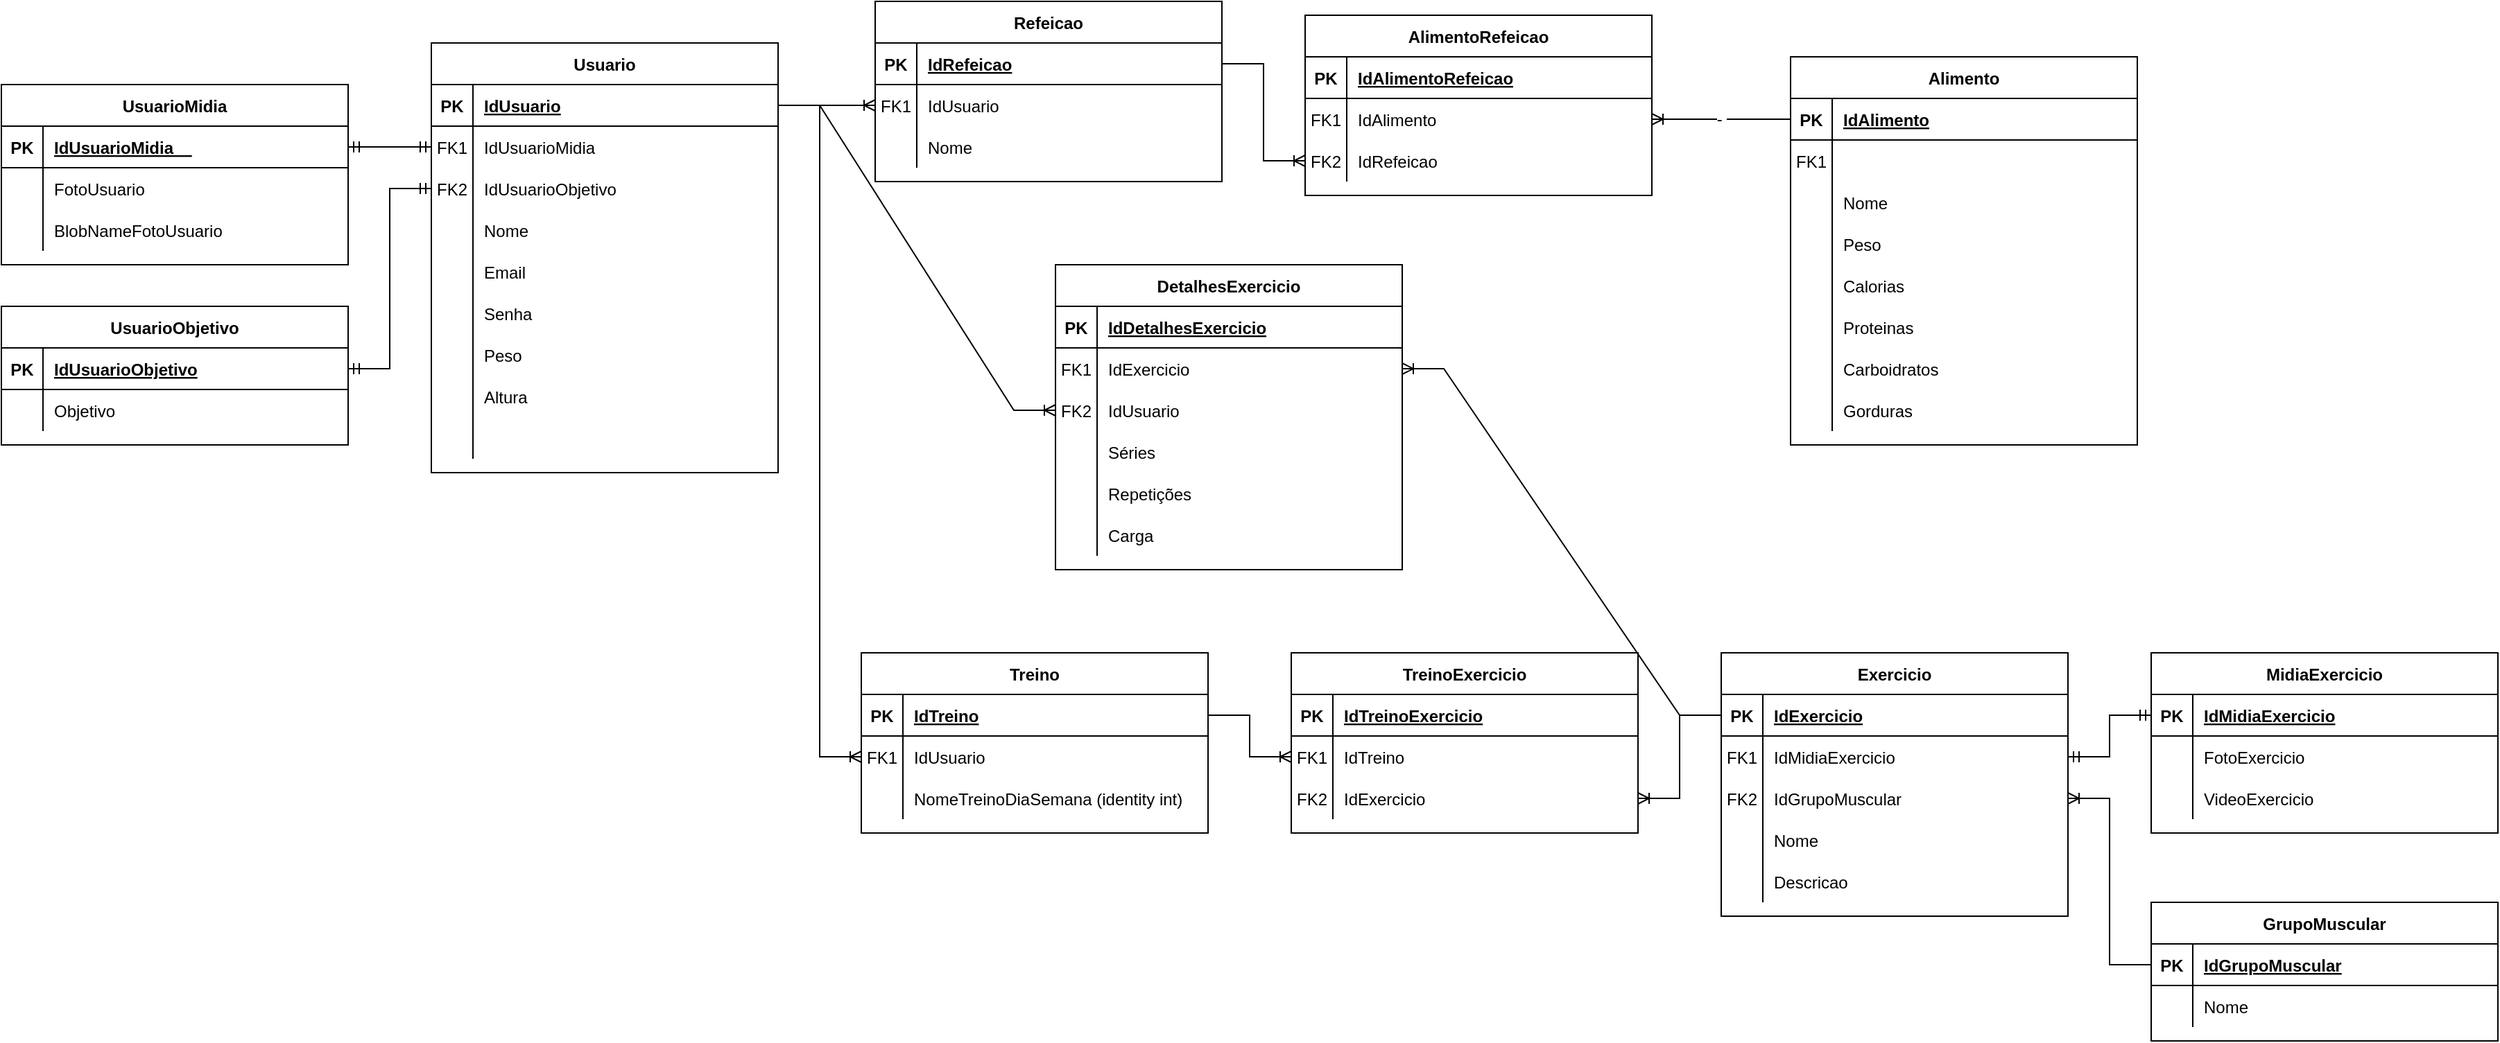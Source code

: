 <mxfile version="24.5.3" type="device">
  <diagram id="R2lEEEUBdFMjLlhIrx00" name="Page-1">
    <mxGraphModel dx="2840" dy="1153" grid="1" gridSize="10" guides="1" tooltips="1" connect="1" arrows="1" fold="1" page="1" pageScale="1" pageWidth="850" pageHeight="1100" background="none" math="0" shadow="0" extFonts="Permanent Marker^https://fonts.googleapis.com/css?family=Permanent+Marker">
      <root>
        <mxCell id="0" />
        <mxCell id="1" parent="0" />
        <mxCell id="C-vyLk0tnHw3VtMMgP7b-2" value="Usuario" style="shape=table;startSize=30;container=1;collapsible=1;childLayout=tableLayout;fixedRows=1;rowLines=0;fontStyle=1;align=center;resizeLast=1;" parent="1" vertex="1">
          <mxGeometry x="-80" y="190" width="250" height="310" as="geometry" />
        </mxCell>
        <mxCell id="C-vyLk0tnHw3VtMMgP7b-3" value="" style="shape=partialRectangle;collapsible=0;dropTarget=0;pointerEvents=0;fillColor=none;points=[[0,0.5],[1,0.5]];portConstraint=eastwest;top=0;left=0;right=0;bottom=1;" parent="C-vyLk0tnHw3VtMMgP7b-2" vertex="1">
          <mxGeometry y="30" width="250" height="30" as="geometry" />
        </mxCell>
        <mxCell id="C-vyLk0tnHw3VtMMgP7b-4" value="PK" style="shape=partialRectangle;overflow=hidden;connectable=0;fillColor=none;top=0;left=0;bottom=0;right=0;fontStyle=1;" parent="C-vyLk0tnHw3VtMMgP7b-3" vertex="1">
          <mxGeometry width="30" height="30" as="geometry">
            <mxRectangle width="30" height="30" as="alternateBounds" />
          </mxGeometry>
        </mxCell>
        <mxCell id="C-vyLk0tnHw3VtMMgP7b-5" value="IdUsuario" style="shape=partialRectangle;overflow=hidden;connectable=0;fillColor=none;top=0;left=0;bottom=0;right=0;align=left;spacingLeft=6;fontStyle=5;" parent="C-vyLk0tnHw3VtMMgP7b-3" vertex="1">
          <mxGeometry x="30" width="220" height="30" as="geometry">
            <mxRectangle width="220" height="30" as="alternateBounds" />
          </mxGeometry>
        </mxCell>
        <mxCell id="C-vyLk0tnHw3VtMMgP7b-6" value="" style="shape=partialRectangle;collapsible=0;dropTarget=0;pointerEvents=0;fillColor=none;points=[[0,0.5],[1,0.5]];portConstraint=eastwest;top=0;left=0;right=0;bottom=0;" parent="C-vyLk0tnHw3VtMMgP7b-2" vertex="1">
          <mxGeometry y="60" width="250" height="30" as="geometry" />
        </mxCell>
        <mxCell id="C-vyLk0tnHw3VtMMgP7b-7" value="FK1" style="shape=partialRectangle;overflow=hidden;connectable=0;fillColor=none;top=0;left=0;bottom=0;right=0;" parent="C-vyLk0tnHw3VtMMgP7b-6" vertex="1">
          <mxGeometry width="30" height="30" as="geometry">
            <mxRectangle width="30" height="30" as="alternateBounds" />
          </mxGeometry>
        </mxCell>
        <mxCell id="C-vyLk0tnHw3VtMMgP7b-8" value="IdUsuarioMidia" style="shape=partialRectangle;overflow=hidden;connectable=0;fillColor=none;top=0;left=0;bottom=0;right=0;align=left;spacingLeft=6;" parent="C-vyLk0tnHw3VtMMgP7b-6" vertex="1">
          <mxGeometry x="30" width="220" height="30" as="geometry">
            <mxRectangle width="220" height="30" as="alternateBounds" />
          </mxGeometry>
        </mxCell>
        <mxCell id="C-vyLk0tnHw3VtMMgP7b-9" value="" style="shape=partialRectangle;collapsible=0;dropTarget=0;pointerEvents=0;fillColor=none;points=[[0,0.5],[1,0.5]];portConstraint=eastwest;top=0;left=0;right=0;bottom=0;" parent="C-vyLk0tnHw3VtMMgP7b-2" vertex="1">
          <mxGeometry y="90" width="250" height="30" as="geometry" />
        </mxCell>
        <mxCell id="C-vyLk0tnHw3VtMMgP7b-10" value="FK2" style="shape=partialRectangle;overflow=hidden;connectable=0;fillColor=none;top=0;left=0;bottom=0;right=0;" parent="C-vyLk0tnHw3VtMMgP7b-9" vertex="1">
          <mxGeometry width="30" height="30" as="geometry">
            <mxRectangle width="30" height="30" as="alternateBounds" />
          </mxGeometry>
        </mxCell>
        <mxCell id="C-vyLk0tnHw3VtMMgP7b-11" value="IdUsuarioObjetivo" style="shape=partialRectangle;overflow=hidden;connectable=0;fillColor=none;top=0;left=0;bottom=0;right=0;align=left;spacingLeft=6;" parent="C-vyLk0tnHw3VtMMgP7b-9" vertex="1">
          <mxGeometry x="30" width="220" height="30" as="geometry">
            <mxRectangle width="220" height="30" as="alternateBounds" />
          </mxGeometry>
        </mxCell>
        <mxCell id="LXIW60alG1XV7ajBcj5j-4" style="shape=partialRectangle;collapsible=0;dropTarget=0;pointerEvents=0;fillColor=none;points=[[0,0.5],[1,0.5]];portConstraint=eastwest;top=0;left=0;right=0;bottom=0;" parent="C-vyLk0tnHw3VtMMgP7b-2" vertex="1">
          <mxGeometry y="120" width="250" height="30" as="geometry" />
        </mxCell>
        <mxCell id="LXIW60alG1XV7ajBcj5j-5" style="shape=partialRectangle;overflow=hidden;connectable=0;fillColor=none;top=0;left=0;bottom=0;right=0;" parent="LXIW60alG1XV7ajBcj5j-4" vertex="1">
          <mxGeometry width="30" height="30" as="geometry">
            <mxRectangle width="30" height="30" as="alternateBounds" />
          </mxGeometry>
        </mxCell>
        <mxCell id="LXIW60alG1XV7ajBcj5j-6" value="Nome    " style="shape=partialRectangle;overflow=hidden;connectable=0;fillColor=none;top=0;left=0;bottom=0;right=0;align=left;spacingLeft=6;" parent="LXIW60alG1XV7ajBcj5j-4" vertex="1">
          <mxGeometry x="30" width="220" height="30" as="geometry">
            <mxRectangle width="220" height="30" as="alternateBounds" />
          </mxGeometry>
        </mxCell>
        <mxCell id="LXIW60alG1XV7ajBcj5j-10" style="shape=partialRectangle;collapsible=0;dropTarget=0;pointerEvents=0;fillColor=none;points=[[0,0.5],[1,0.5]];portConstraint=eastwest;top=0;left=0;right=0;bottom=0;" parent="C-vyLk0tnHw3VtMMgP7b-2" vertex="1">
          <mxGeometry y="150" width="250" height="30" as="geometry" />
        </mxCell>
        <mxCell id="LXIW60alG1XV7ajBcj5j-11" style="shape=partialRectangle;overflow=hidden;connectable=0;fillColor=none;top=0;left=0;bottom=0;right=0;" parent="LXIW60alG1XV7ajBcj5j-10" vertex="1">
          <mxGeometry width="30" height="30" as="geometry">
            <mxRectangle width="30" height="30" as="alternateBounds" />
          </mxGeometry>
        </mxCell>
        <mxCell id="LXIW60alG1XV7ajBcj5j-12" value="Email " style="shape=partialRectangle;overflow=hidden;connectable=0;fillColor=none;top=0;left=0;bottom=0;right=0;align=left;spacingLeft=6;" parent="LXIW60alG1XV7ajBcj5j-10" vertex="1">
          <mxGeometry x="30" width="220" height="30" as="geometry">
            <mxRectangle width="220" height="30" as="alternateBounds" />
          </mxGeometry>
        </mxCell>
        <mxCell id="LXIW60alG1XV7ajBcj5j-13" style="shape=partialRectangle;collapsible=0;dropTarget=0;pointerEvents=0;fillColor=none;points=[[0,0.5],[1,0.5]];portConstraint=eastwest;top=0;left=0;right=0;bottom=0;" parent="C-vyLk0tnHw3VtMMgP7b-2" vertex="1">
          <mxGeometry y="180" width="250" height="30" as="geometry" />
        </mxCell>
        <mxCell id="LXIW60alG1XV7ajBcj5j-14" style="shape=partialRectangle;overflow=hidden;connectable=0;fillColor=none;top=0;left=0;bottom=0;right=0;" parent="LXIW60alG1XV7ajBcj5j-13" vertex="1">
          <mxGeometry width="30" height="30" as="geometry">
            <mxRectangle width="30" height="30" as="alternateBounds" />
          </mxGeometry>
        </mxCell>
        <mxCell id="LXIW60alG1XV7ajBcj5j-15" value="Senha" style="shape=partialRectangle;overflow=hidden;connectable=0;fillColor=none;top=0;left=0;bottom=0;right=0;align=left;spacingLeft=6;" parent="LXIW60alG1XV7ajBcj5j-13" vertex="1">
          <mxGeometry x="30" width="220" height="30" as="geometry">
            <mxRectangle width="220" height="30" as="alternateBounds" />
          </mxGeometry>
        </mxCell>
        <mxCell id="LXIW60alG1XV7ajBcj5j-16" style="shape=partialRectangle;collapsible=0;dropTarget=0;pointerEvents=0;fillColor=none;points=[[0,0.5],[1,0.5]];portConstraint=eastwest;top=0;left=0;right=0;bottom=0;" parent="C-vyLk0tnHw3VtMMgP7b-2" vertex="1">
          <mxGeometry y="210" width="250" height="30" as="geometry" />
        </mxCell>
        <mxCell id="LXIW60alG1XV7ajBcj5j-17" style="shape=partialRectangle;overflow=hidden;connectable=0;fillColor=none;top=0;left=0;bottom=0;right=0;" parent="LXIW60alG1XV7ajBcj5j-16" vertex="1">
          <mxGeometry width="30" height="30" as="geometry">
            <mxRectangle width="30" height="30" as="alternateBounds" />
          </mxGeometry>
        </mxCell>
        <mxCell id="LXIW60alG1XV7ajBcj5j-18" value="Peso" style="shape=partialRectangle;overflow=hidden;connectable=0;fillColor=none;top=0;left=0;bottom=0;right=0;align=left;spacingLeft=6;" parent="LXIW60alG1XV7ajBcj5j-16" vertex="1">
          <mxGeometry x="30" width="220" height="30" as="geometry">
            <mxRectangle width="220" height="30" as="alternateBounds" />
          </mxGeometry>
        </mxCell>
        <mxCell id="LXIW60alG1XV7ajBcj5j-19" style="shape=partialRectangle;collapsible=0;dropTarget=0;pointerEvents=0;fillColor=none;points=[[0,0.5],[1,0.5]];portConstraint=eastwest;top=0;left=0;right=0;bottom=0;" parent="C-vyLk0tnHw3VtMMgP7b-2" vertex="1">
          <mxGeometry y="240" width="250" height="30" as="geometry" />
        </mxCell>
        <mxCell id="LXIW60alG1XV7ajBcj5j-20" style="shape=partialRectangle;overflow=hidden;connectable=0;fillColor=none;top=0;left=0;bottom=0;right=0;" parent="LXIW60alG1XV7ajBcj5j-19" vertex="1">
          <mxGeometry width="30" height="30" as="geometry">
            <mxRectangle width="30" height="30" as="alternateBounds" />
          </mxGeometry>
        </mxCell>
        <mxCell id="LXIW60alG1XV7ajBcj5j-21" value="Altura" style="shape=partialRectangle;overflow=hidden;connectable=0;fillColor=none;top=0;left=0;bottom=0;right=0;align=left;spacingLeft=6;" parent="LXIW60alG1XV7ajBcj5j-19" vertex="1">
          <mxGeometry x="30" width="220" height="30" as="geometry">
            <mxRectangle width="220" height="30" as="alternateBounds" />
          </mxGeometry>
        </mxCell>
        <mxCell id="LXIW60alG1XV7ajBcj5j-22" style="shape=partialRectangle;collapsible=0;dropTarget=0;pointerEvents=0;fillColor=none;points=[[0,0.5],[1,0.5]];portConstraint=eastwest;top=0;left=0;right=0;bottom=0;" parent="C-vyLk0tnHw3VtMMgP7b-2" vertex="1">
          <mxGeometry y="270" width="250" height="30" as="geometry" />
        </mxCell>
        <mxCell id="LXIW60alG1XV7ajBcj5j-23" style="shape=partialRectangle;overflow=hidden;connectable=0;fillColor=none;top=0;left=0;bottom=0;right=0;" parent="LXIW60alG1XV7ajBcj5j-22" vertex="1">
          <mxGeometry width="30" height="30" as="geometry">
            <mxRectangle width="30" height="30" as="alternateBounds" />
          </mxGeometry>
        </mxCell>
        <mxCell id="LXIW60alG1XV7ajBcj5j-24" style="shape=partialRectangle;overflow=hidden;connectable=0;fillColor=none;top=0;left=0;bottom=0;right=0;align=left;spacingLeft=6;" parent="LXIW60alG1XV7ajBcj5j-22" vertex="1">
          <mxGeometry x="30" width="220" height="30" as="geometry">
            <mxRectangle width="220" height="30" as="alternateBounds" />
          </mxGeometry>
        </mxCell>
        <mxCell id="C-vyLk0tnHw3VtMMgP7b-13" value="Treino" style="shape=table;startSize=30;container=1;collapsible=1;childLayout=tableLayout;fixedRows=1;rowLines=0;fontStyle=1;align=center;resizeLast=1;" parent="1" vertex="1">
          <mxGeometry x="230" y="630" width="250" height="130" as="geometry" />
        </mxCell>
        <mxCell id="C-vyLk0tnHw3VtMMgP7b-14" value="" style="shape=partialRectangle;collapsible=0;dropTarget=0;pointerEvents=0;fillColor=none;points=[[0,0.5],[1,0.5]];portConstraint=eastwest;top=0;left=0;right=0;bottom=1;" parent="C-vyLk0tnHw3VtMMgP7b-13" vertex="1">
          <mxGeometry y="30" width="250" height="30" as="geometry" />
        </mxCell>
        <mxCell id="C-vyLk0tnHw3VtMMgP7b-15" value="PK" style="shape=partialRectangle;overflow=hidden;connectable=0;fillColor=none;top=0;left=0;bottom=0;right=0;fontStyle=1;" parent="C-vyLk0tnHw3VtMMgP7b-14" vertex="1">
          <mxGeometry width="30" height="30" as="geometry">
            <mxRectangle width="30" height="30" as="alternateBounds" />
          </mxGeometry>
        </mxCell>
        <mxCell id="C-vyLk0tnHw3VtMMgP7b-16" value="IdTreino" style="shape=partialRectangle;overflow=hidden;connectable=0;fillColor=none;top=0;left=0;bottom=0;right=0;align=left;spacingLeft=6;fontStyle=5;" parent="C-vyLk0tnHw3VtMMgP7b-14" vertex="1">
          <mxGeometry x="30" width="220" height="30" as="geometry">
            <mxRectangle width="220" height="30" as="alternateBounds" />
          </mxGeometry>
        </mxCell>
        <mxCell id="C-vyLk0tnHw3VtMMgP7b-17" value="" style="shape=partialRectangle;collapsible=0;dropTarget=0;pointerEvents=0;fillColor=none;points=[[0,0.5],[1,0.5]];portConstraint=eastwest;top=0;left=0;right=0;bottom=0;" parent="C-vyLk0tnHw3VtMMgP7b-13" vertex="1">
          <mxGeometry y="60" width="250" height="30" as="geometry" />
        </mxCell>
        <mxCell id="C-vyLk0tnHw3VtMMgP7b-18" value="FK1" style="shape=partialRectangle;overflow=hidden;connectable=0;fillColor=none;top=0;left=0;bottom=0;right=0;" parent="C-vyLk0tnHw3VtMMgP7b-17" vertex="1">
          <mxGeometry width="30" height="30" as="geometry">
            <mxRectangle width="30" height="30" as="alternateBounds" />
          </mxGeometry>
        </mxCell>
        <mxCell id="C-vyLk0tnHw3VtMMgP7b-19" value="IdUsuario" style="shape=partialRectangle;overflow=hidden;connectable=0;fillColor=none;top=0;left=0;bottom=0;right=0;align=left;spacingLeft=6;" parent="C-vyLk0tnHw3VtMMgP7b-17" vertex="1">
          <mxGeometry x="30" width="220" height="30" as="geometry">
            <mxRectangle width="220" height="30" as="alternateBounds" />
          </mxGeometry>
        </mxCell>
        <mxCell id="C-vyLk0tnHw3VtMMgP7b-20" value="" style="shape=partialRectangle;collapsible=0;dropTarget=0;pointerEvents=0;fillColor=none;points=[[0,0.5],[1,0.5]];portConstraint=eastwest;top=0;left=0;right=0;bottom=0;" parent="C-vyLk0tnHw3VtMMgP7b-13" vertex="1">
          <mxGeometry y="90" width="250" height="30" as="geometry" />
        </mxCell>
        <mxCell id="C-vyLk0tnHw3VtMMgP7b-21" value="" style="shape=partialRectangle;overflow=hidden;connectable=0;fillColor=none;top=0;left=0;bottom=0;right=0;" parent="C-vyLk0tnHw3VtMMgP7b-20" vertex="1">
          <mxGeometry width="30" height="30" as="geometry">
            <mxRectangle width="30" height="30" as="alternateBounds" />
          </mxGeometry>
        </mxCell>
        <mxCell id="C-vyLk0tnHw3VtMMgP7b-22" value="NomeTreinoDiaSemana (identity int)" style="shape=partialRectangle;overflow=hidden;connectable=0;fillColor=none;top=0;left=0;bottom=0;right=0;align=left;spacingLeft=6;" parent="C-vyLk0tnHw3VtMMgP7b-20" vertex="1">
          <mxGeometry x="30" width="220" height="30" as="geometry">
            <mxRectangle width="220" height="30" as="alternateBounds" />
          </mxGeometry>
        </mxCell>
        <mxCell id="C-vyLk0tnHw3VtMMgP7b-23" value="UsuarioMidia" style="shape=table;startSize=30;container=1;collapsible=1;childLayout=tableLayout;fixedRows=1;rowLines=0;fontStyle=1;align=center;resizeLast=1;" parent="1" vertex="1">
          <mxGeometry x="-390" y="220" width="250" height="130" as="geometry" />
        </mxCell>
        <mxCell id="C-vyLk0tnHw3VtMMgP7b-24" value="" style="shape=partialRectangle;collapsible=0;dropTarget=0;pointerEvents=0;fillColor=none;points=[[0,0.5],[1,0.5]];portConstraint=eastwest;top=0;left=0;right=0;bottom=1;" parent="C-vyLk0tnHw3VtMMgP7b-23" vertex="1">
          <mxGeometry y="30" width="250" height="30" as="geometry" />
        </mxCell>
        <mxCell id="C-vyLk0tnHw3VtMMgP7b-25" value="PK" style="shape=partialRectangle;overflow=hidden;connectable=0;fillColor=none;top=0;left=0;bottom=0;right=0;fontStyle=1;" parent="C-vyLk0tnHw3VtMMgP7b-24" vertex="1">
          <mxGeometry width="30" height="30" as="geometry">
            <mxRectangle width="30" height="30" as="alternateBounds" />
          </mxGeometry>
        </mxCell>
        <mxCell id="C-vyLk0tnHw3VtMMgP7b-26" value="IdUsuarioMidia    " style="shape=partialRectangle;overflow=hidden;connectable=0;fillColor=none;top=0;left=0;bottom=0;right=0;align=left;spacingLeft=6;fontStyle=5;" parent="C-vyLk0tnHw3VtMMgP7b-24" vertex="1">
          <mxGeometry x="30" width="220" height="30" as="geometry">
            <mxRectangle width="220" height="30" as="alternateBounds" />
          </mxGeometry>
        </mxCell>
        <mxCell id="C-vyLk0tnHw3VtMMgP7b-27" value="" style="shape=partialRectangle;collapsible=0;dropTarget=0;pointerEvents=0;fillColor=none;points=[[0,0.5],[1,0.5]];portConstraint=eastwest;top=0;left=0;right=0;bottom=0;" parent="C-vyLk0tnHw3VtMMgP7b-23" vertex="1">
          <mxGeometry y="60" width="250" height="30" as="geometry" />
        </mxCell>
        <mxCell id="C-vyLk0tnHw3VtMMgP7b-28" value="" style="shape=partialRectangle;overflow=hidden;connectable=0;fillColor=none;top=0;left=0;bottom=0;right=0;" parent="C-vyLk0tnHw3VtMMgP7b-27" vertex="1">
          <mxGeometry width="30" height="30" as="geometry">
            <mxRectangle width="30" height="30" as="alternateBounds" />
          </mxGeometry>
        </mxCell>
        <mxCell id="C-vyLk0tnHw3VtMMgP7b-29" value="FotoUsuario" style="shape=partialRectangle;overflow=hidden;connectable=0;fillColor=none;top=0;left=0;bottom=0;right=0;align=left;spacingLeft=6;" parent="C-vyLk0tnHw3VtMMgP7b-27" vertex="1">
          <mxGeometry x="30" width="220" height="30" as="geometry">
            <mxRectangle width="220" height="30" as="alternateBounds" />
          </mxGeometry>
        </mxCell>
        <mxCell id="LXIW60alG1XV7ajBcj5j-25" style="shape=partialRectangle;collapsible=0;dropTarget=0;pointerEvents=0;fillColor=none;points=[[0,0.5],[1,0.5]];portConstraint=eastwest;top=0;left=0;right=0;bottom=0;" parent="C-vyLk0tnHw3VtMMgP7b-23" vertex="1">
          <mxGeometry y="90" width="250" height="30" as="geometry" />
        </mxCell>
        <mxCell id="LXIW60alG1XV7ajBcj5j-26" style="shape=partialRectangle;overflow=hidden;connectable=0;fillColor=none;top=0;left=0;bottom=0;right=0;" parent="LXIW60alG1XV7ajBcj5j-25" vertex="1">
          <mxGeometry width="30" height="30" as="geometry">
            <mxRectangle width="30" height="30" as="alternateBounds" />
          </mxGeometry>
        </mxCell>
        <mxCell id="LXIW60alG1XV7ajBcj5j-27" value="BlobNameFotoUsuario" style="shape=partialRectangle;overflow=hidden;connectable=0;fillColor=none;top=0;left=0;bottom=0;right=0;align=left;spacingLeft=6;" parent="LXIW60alG1XV7ajBcj5j-25" vertex="1">
          <mxGeometry x="30" width="220" height="30" as="geometry">
            <mxRectangle width="220" height="30" as="alternateBounds" />
          </mxGeometry>
        </mxCell>
        <mxCell id="LXIW60alG1XV7ajBcj5j-28" value="GrupoMuscular" style="shape=table;startSize=30;container=1;collapsible=1;childLayout=tableLayout;fixedRows=1;rowLines=0;fontStyle=1;align=center;resizeLast=1;" parent="1" vertex="1">
          <mxGeometry x="1160" y="810" width="250" height="100" as="geometry" />
        </mxCell>
        <mxCell id="LXIW60alG1XV7ajBcj5j-29" value="" style="shape=partialRectangle;collapsible=0;dropTarget=0;pointerEvents=0;fillColor=none;points=[[0,0.5],[1,0.5]];portConstraint=eastwest;top=0;left=0;right=0;bottom=1;" parent="LXIW60alG1XV7ajBcj5j-28" vertex="1">
          <mxGeometry y="30" width="250" height="30" as="geometry" />
        </mxCell>
        <mxCell id="LXIW60alG1XV7ajBcj5j-30" value="PK" style="shape=partialRectangle;overflow=hidden;connectable=0;fillColor=none;top=0;left=0;bottom=0;right=0;fontStyle=1;" parent="LXIW60alG1XV7ajBcj5j-29" vertex="1">
          <mxGeometry width="30" height="30" as="geometry">
            <mxRectangle width="30" height="30" as="alternateBounds" />
          </mxGeometry>
        </mxCell>
        <mxCell id="LXIW60alG1XV7ajBcj5j-31" value="IdGrupoMuscular" style="shape=partialRectangle;overflow=hidden;connectable=0;fillColor=none;top=0;left=0;bottom=0;right=0;align=left;spacingLeft=6;fontStyle=5;" parent="LXIW60alG1XV7ajBcj5j-29" vertex="1">
          <mxGeometry x="30" width="220" height="30" as="geometry">
            <mxRectangle width="220" height="30" as="alternateBounds" />
          </mxGeometry>
        </mxCell>
        <mxCell id="LXIW60alG1XV7ajBcj5j-35" value="" style="shape=partialRectangle;collapsible=0;dropTarget=0;pointerEvents=0;fillColor=none;points=[[0,0.5],[1,0.5]];portConstraint=eastwest;top=0;left=0;right=0;bottom=0;" parent="LXIW60alG1XV7ajBcj5j-28" vertex="1">
          <mxGeometry y="60" width="250" height="30" as="geometry" />
        </mxCell>
        <mxCell id="LXIW60alG1XV7ajBcj5j-36" value="" style="shape=partialRectangle;overflow=hidden;connectable=0;fillColor=none;top=0;left=0;bottom=0;right=0;" parent="LXIW60alG1XV7ajBcj5j-35" vertex="1">
          <mxGeometry width="30" height="30" as="geometry">
            <mxRectangle width="30" height="30" as="alternateBounds" />
          </mxGeometry>
        </mxCell>
        <mxCell id="LXIW60alG1XV7ajBcj5j-37" value="Nome" style="shape=partialRectangle;overflow=hidden;connectable=0;fillColor=none;top=0;left=0;bottom=0;right=0;align=left;spacingLeft=6;" parent="LXIW60alG1XV7ajBcj5j-35" vertex="1">
          <mxGeometry x="30" width="220" height="30" as="geometry">
            <mxRectangle width="220" height="30" as="alternateBounds" />
          </mxGeometry>
        </mxCell>
        <mxCell id="LXIW60alG1XV7ajBcj5j-38" value="Exercicio" style="shape=table;startSize=30;container=1;collapsible=1;childLayout=tableLayout;fixedRows=1;rowLines=0;fontStyle=1;align=center;resizeLast=1;" parent="1" vertex="1">
          <mxGeometry x="850" y="630" width="250" height="190" as="geometry" />
        </mxCell>
        <mxCell id="LXIW60alG1XV7ajBcj5j-39" value="" style="shape=partialRectangle;collapsible=0;dropTarget=0;pointerEvents=0;fillColor=none;points=[[0,0.5],[1,0.5]];portConstraint=eastwest;top=0;left=0;right=0;bottom=1;" parent="LXIW60alG1XV7ajBcj5j-38" vertex="1">
          <mxGeometry y="30" width="250" height="30" as="geometry" />
        </mxCell>
        <mxCell id="LXIW60alG1XV7ajBcj5j-40" value="PK" style="shape=partialRectangle;overflow=hidden;connectable=0;fillColor=none;top=0;left=0;bottom=0;right=0;fontStyle=1;" parent="LXIW60alG1XV7ajBcj5j-39" vertex="1">
          <mxGeometry width="30" height="30" as="geometry">
            <mxRectangle width="30" height="30" as="alternateBounds" />
          </mxGeometry>
        </mxCell>
        <mxCell id="LXIW60alG1XV7ajBcj5j-41" value="IdExercicio" style="shape=partialRectangle;overflow=hidden;connectable=0;fillColor=none;top=0;left=0;bottom=0;right=0;align=left;spacingLeft=6;fontStyle=5;" parent="LXIW60alG1XV7ajBcj5j-39" vertex="1">
          <mxGeometry x="30" width="220" height="30" as="geometry">
            <mxRectangle width="220" height="30" as="alternateBounds" />
          </mxGeometry>
        </mxCell>
        <mxCell id="LXIW60alG1XV7ajBcj5j-42" value="" style="shape=partialRectangle;collapsible=0;dropTarget=0;pointerEvents=0;fillColor=none;points=[[0,0.5],[1,0.5]];portConstraint=eastwest;top=0;left=0;right=0;bottom=0;" parent="LXIW60alG1XV7ajBcj5j-38" vertex="1">
          <mxGeometry y="60" width="250" height="30" as="geometry" />
        </mxCell>
        <mxCell id="LXIW60alG1XV7ajBcj5j-43" value="FK1" style="shape=partialRectangle;overflow=hidden;connectable=0;fillColor=none;top=0;left=0;bottom=0;right=0;" parent="LXIW60alG1XV7ajBcj5j-42" vertex="1">
          <mxGeometry width="30" height="30" as="geometry">
            <mxRectangle width="30" height="30" as="alternateBounds" />
          </mxGeometry>
        </mxCell>
        <mxCell id="LXIW60alG1XV7ajBcj5j-44" value="IdMidiaExercicio" style="shape=partialRectangle;overflow=hidden;connectable=0;fillColor=none;top=0;left=0;bottom=0;right=0;align=left;spacingLeft=6;" parent="LXIW60alG1XV7ajBcj5j-42" vertex="1">
          <mxGeometry x="30" width="220" height="30" as="geometry">
            <mxRectangle width="220" height="30" as="alternateBounds" />
          </mxGeometry>
        </mxCell>
        <mxCell id="LXIW60alG1XV7ajBcj5j-45" value="" style="shape=partialRectangle;collapsible=0;dropTarget=0;pointerEvents=0;fillColor=none;points=[[0,0.5],[1,0.5]];portConstraint=eastwest;top=0;left=0;right=0;bottom=0;" parent="LXIW60alG1XV7ajBcj5j-38" vertex="1">
          <mxGeometry y="90" width="250" height="30" as="geometry" />
        </mxCell>
        <mxCell id="LXIW60alG1XV7ajBcj5j-46" value="FK2" style="shape=partialRectangle;overflow=hidden;connectable=0;fillColor=none;top=0;left=0;bottom=0;right=0;" parent="LXIW60alG1XV7ajBcj5j-45" vertex="1">
          <mxGeometry width="30" height="30" as="geometry">
            <mxRectangle width="30" height="30" as="alternateBounds" />
          </mxGeometry>
        </mxCell>
        <mxCell id="LXIW60alG1XV7ajBcj5j-47" value="IdGrupoMuscular" style="shape=partialRectangle;overflow=hidden;connectable=0;fillColor=none;top=0;left=0;bottom=0;right=0;align=left;spacingLeft=6;" parent="LXIW60alG1XV7ajBcj5j-45" vertex="1">
          <mxGeometry x="30" width="220" height="30" as="geometry">
            <mxRectangle width="220" height="30" as="alternateBounds" />
          </mxGeometry>
        </mxCell>
        <mxCell id="LXIW60alG1XV7ajBcj5j-153" style="shape=partialRectangle;collapsible=0;dropTarget=0;pointerEvents=0;fillColor=none;points=[[0,0.5],[1,0.5]];portConstraint=eastwest;top=0;left=0;right=0;bottom=0;" parent="LXIW60alG1XV7ajBcj5j-38" vertex="1">
          <mxGeometry y="120" width="250" height="30" as="geometry" />
        </mxCell>
        <mxCell id="LXIW60alG1XV7ajBcj5j-154" style="shape=partialRectangle;overflow=hidden;connectable=0;fillColor=none;top=0;left=0;bottom=0;right=0;" parent="LXIW60alG1XV7ajBcj5j-153" vertex="1">
          <mxGeometry width="30" height="30" as="geometry">
            <mxRectangle width="30" height="30" as="alternateBounds" />
          </mxGeometry>
        </mxCell>
        <mxCell id="LXIW60alG1XV7ajBcj5j-155" value="Nome" style="shape=partialRectangle;overflow=hidden;connectable=0;fillColor=none;top=0;left=0;bottom=0;right=0;align=left;spacingLeft=6;" parent="LXIW60alG1XV7ajBcj5j-153" vertex="1">
          <mxGeometry x="30" width="220" height="30" as="geometry">
            <mxRectangle width="220" height="30" as="alternateBounds" />
          </mxGeometry>
        </mxCell>
        <mxCell id="LXIW60alG1XV7ajBcj5j-156" style="shape=partialRectangle;collapsible=0;dropTarget=0;pointerEvents=0;fillColor=none;points=[[0,0.5],[1,0.5]];portConstraint=eastwest;top=0;left=0;right=0;bottom=0;" parent="LXIW60alG1XV7ajBcj5j-38" vertex="1">
          <mxGeometry y="150" width="250" height="30" as="geometry" />
        </mxCell>
        <mxCell id="LXIW60alG1XV7ajBcj5j-157" style="shape=partialRectangle;overflow=hidden;connectable=0;fillColor=none;top=0;left=0;bottom=0;right=0;" parent="LXIW60alG1XV7ajBcj5j-156" vertex="1">
          <mxGeometry width="30" height="30" as="geometry">
            <mxRectangle width="30" height="30" as="alternateBounds" />
          </mxGeometry>
        </mxCell>
        <mxCell id="LXIW60alG1XV7ajBcj5j-158" value="Descricao" style="shape=partialRectangle;overflow=hidden;connectable=0;fillColor=none;top=0;left=0;bottom=0;right=0;align=left;spacingLeft=6;" parent="LXIW60alG1XV7ajBcj5j-156" vertex="1">
          <mxGeometry x="30" width="220" height="30" as="geometry">
            <mxRectangle width="220" height="30" as="alternateBounds" />
          </mxGeometry>
        </mxCell>
        <mxCell id="LXIW60alG1XV7ajBcj5j-48" value="Refeicao" style="shape=table;startSize=30;container=1;collapsible=1;childLayout=tableLayout;fixedRows=1;rowLines=0;fontStyle=1;align=center;resizeLast=1;" parent="1" vertex="1">
          <mxGeometry x="240" y="160" width="250" height="130" as="geometry" />
        </mxCell>
        <mxCell id="LXIW60alG1XV7ajBcj5j-49" value="" style="shape=partialRectangle;collapsible=0;dropTarget=0;pointerEvents=0;fillColor=none;points=[[0,0.5],[1,0.5]];portConstraint=eastwest;top=0;left=0;right=0;bottom=1;" parent="LXIW60alG1XV7ajBcj5j-48" vertex="1">
          <mxGeometry y="30" width="250" height="30" as="geometry" />
        </mxCell>
        <mxCell id="LXIW60alG1XV7ajBcj5j-50" value="PK" style="shape=partialRectangle;overflow=hidden;connectable=0;fillColor=none;top=0;left=0;bottom=0;right=0;fontStyle=1;" parent="LXIW60alG1XV7ajBcj5j-49" vertex="1">
          <mxGeometry width="30" height="30" as="geometry">
            <mxRectangle width="30" height="30" as="alternateBounds" />
          </mxGeometry>
        </mxCell>
        <mxCell id="LXIW60alG1XV7ajBcj5j-51" value="IdRefeicao" style="shape=partialRectangle;overflow=hidden;connectable=0;fillColor=none;top=0;left=0;bottom=0;right=0;align=left;spacingLeft=6;fontStyle=5;" parent="LXIW60alG1XV7ajBcj5j-49" vertex="1">
          <mxGeometry x="30" width="220" height="30" as="geometry">
            <mxRectangle width="220" height="30" as="alternateBounds" />
          </mxGeometry>
        </mxCell>
        <mxCell id="LXIW60alG1XV7ajBcj5j-52" value="" style="shape=partialRectangle;collapsible=0;dropTarget=0;pointerEvents=0;fillColor=none;points=[[0,0.5],[1,0.5]];portConstraint=eastwest;top=0;left=0;right=0;bottom=0;" parent="LXIW60alG1XV7ajBcj5j-48" vertex="1">
          <mxGeometry y="60" width="250" height="30" as="geometry" />
        </mxCell>
        <mxCell id="LXIW60alG1XV7ajBcj5j-53" value="FK1" style="shape=partialRectangle;overflow=hidden;connectable=0;fillColor=none;top=0;left=0;bottom=0;right=0;" parent="LXIW60alG1XV7ajBcj5j-52" vertex="1">
          <mxGeometry width="30" height="30" as="geometry">
            <mxRectangle width="30" height="30" as="alternateBounds" />
          </mxGeometry>
        </mxCell>
        <mxCell id="LXIW60alG1XV7ajBcj5j-54" value="IdUsuario" style="shape=partialRectangle;overflow=hidden;connectable=0;fillColor=none;top=0;left=0;bottom=0;right=0;align=left;spacingLeft=6;" parent="LXIW60alG1XV7ajBcj5j-52" vertex="1">
          <mxGeometry x="30" width="220" height="30" as="geometry">
            <mxRectangle width="220" height="30" as="alternateBounds" />
          </mxGeometry>
        </mxCell>
        <mxCell id="LXIW60alG1XV7ajBcj5j-55" value="" style="shape=partialRectangle;collapsible=0;dropTarget=0;pointerEvents=0;fillColor=none;points=[[0,0.5],[1,0.5]];portConstraint=eastwest;top=0;left=0;right=0;bottom=0;" parent="LXIW60alG1XV7ajBcj5j-48" vertex="1">
          <mxGeometry y="90" width="250" height="30" as="geometry" />
        </mxCell>
        <mxCell id="LXIW60alG1XV7ajBcj5j-56" value="" style="shape=partialRectangle;overflow=hidden;connectable=0;fillColor=none;top=0;left=0;bottom=0;right=0;" parent="LXIW60alG1XV7ajBcj5j-55" vertex="1">
          <mxGeometry width="30" height="30" as="geometry">
            <mxRectangle width="30" height="30" as="alternateBounds" />
          </mxGeometry>
        </mxCell>
        <mxCell id="LXIW60alG1XV7ajBcj5j-57" value="Nome" style="shape=partialRectangle;overflow=hidden;connectable=0;fillColor=none;top=0;left=0;bottom=0;right=0;align=left;spacingLeft=6;" parent="LXIW60alG1XV7ajBcj5j-55" vertex="1">
          <mxGeometry x="30" width="220" height="30" as="geometry">
            <mxRectangle width="220" height="30" as="alternateBounds" />
          </mxGeometry>
        </mxCell>
        <mxCell id="LXIW60alG1XV7ajBcj5j-58" value="Alimento" style="shape=table;startSize=30;container=1;collapsible=1;childLayout=tableLayout;fixedRows=1;rowLines=0;fontStyle=1;align=center;resizeLast=1;" parent="1" vertex="1">
          <mxGeometry x="900" y="200" width="250" height="280" as="geometry" />
        </mxCell>
        <mxCell id="LXIW60alG1XV7ajBcj5j-59" value="" style="shape=partialRectangle;collapsible=0;dropTarget=0;pointerEvents=0;fillColor=none;points=[[0,0.5],[1,0.5]];portConstraint=eastwest;top=0;left=0;right=0;bottom=1;" parent="LXIW60alG1XV7ajBcj5j-58" vertex="1">
          <mxGeometry y="30" width="250" height="30" as="geometry" />
        </mxCell>
        <mxCell id="LXIW60alG1XV7ajBcj5j-60" value="PK" style="shape=partialRectangle;overflow=hidden;connectable=0;fillColor=none;top=0;left=0;bottom=0;right=0;fontStyle=1;" parent="LXIW60alG1XV7ajBcj5j-59" vertex="1">
          <mxGeometry width="30" height="30" as="geometry">
            <mxRectangle width="30" height="30" as="alternateBounds" />
          </mxGeometry>
        </mxCell>
        <mxCell id="LXIW60alG1XV7ajBcj5j-61" value="IdAlimento" style="shape=partialRectangle;overflow=hidden;connectable=0;fillColor=none;top=0;left=0;bottom=0;right=0;align=left;spacingLeft=6;fontStyle=5;" parent="LXIW60alG1XV7ajBcj5j-59" vertex="1">
          <mxGeometry x="30" width="220" height="30" as="geometry">
            <mxRectangle width="220" height="30" as="alternateBounds" />
          </mxGeometry>
        </mxCell>
        <mxCell id="LXIW60alG1XV7ajBcj5j-62" value="" style="shape=partialRectangle;collapsible=0;dropTarget=0;pointerEvents=0;fillColor=none;points=[[0,0.5],[1,0.5]];portConstraint=eastwest;top=0;left=0;right=0;bottom=0;" parent="LXIW60alG1XV7ajBcj5j-58" vertex="1">
          <mxGeometry y="60" width="250" height="30" as="geometry" />
        </mxCell>
        <mxCell id="LXIW60alG1XV7ajBcj5j-63" value="FK1" style="shape=partialRectangle;overflow=hidden;connectable=0;fillColor=none;top=0;left=0;bottom=0;right=0;" parent="LXIW60alG1XV7ajBcj5j-62" vertex="1">
          <mxGeometry width="30" height="30" as="geometry">
            <mxRectangle width="30" height="30" as="alternateBounds" />
          </mxGeometry>
        </mxCell>
        <mxCell id="LXIW60alG1XV7ajBcj5j-64" value="" style="shape=partialRectangle;overflow=hidden;connectable=0;fillColor=none;top=0;left=0;bottom=0;right=0;align=left;spacingLeft=6;" parent="LXIW60alG1XV7ajBcj5j-62" vertex="1">
          <mxGeometry x="30" width="220" height="30" as="geometry">
            <mxRectangle width="220" height="30" as="alternateBounds" />
          </mxGeometry>
        </mxCell>
        <mxCell id="LXIW60alG1XV7ajBcj5j-65" value="" style="shape=partialRectangle;collapsible=0;dropTarget=0;pointerEvents=0;fillColor=none;points=[[0,0.5],[1,0.5]];portConstraint=eastwest;top=0;left=0;right=0;bottom=0;" parent="LXIW60alG1XV7ajBcj5j-58" vertex="1">
          <mxGeometry y="90" width="250" height="30" as="geometry" />
        </mxCell>
        <mxCell id="LXIW60alG1XV7ajBcj5j-66" value="" style="shape=partialRectangle;overflow=hidden;connectable=0;fillColor=none;top=0;left=0;bottom=0;right=0;" parent="LXIW60alG1XV7ajBcj5j-65" vertex="1">
          <mxGeometry width="30" height="30" as="geometry">
            <mxRectangle width="30" height="30" as="alternateBounds" />
          </mxGeometry>
        </mxCell>
        <mxCell id="LXIW60alG1XV7ajBcj5j-67" value="Nome" style="shape=partialRectangle;overflow=hidden;connectable=0;fillColor=none;top=0;left=0;bottom=0;right=0;align=left;spacingLeft=6;" parent="LXIW60alG1XV7ajBcj5j-65" vertex="1">
          <mxGeometry x="30" width="220" height="30" as="geometry">
            <mxRectangle width="220" height="30" as="alternateBounds" />
          </mxGeometry>
        </mxCell>
        <mxCell id="LXIW60alG1XV7ajBcj5j-111" style="shape=partialRectangle;collapsible=0;dropTarget=0;pointerEvents=0;fillColor=none;points=[[0,0.5],[1,0.5]];portConstraint=eastwest;top=0;left=0;right=0;bottom=0;" parent="LXIW60alG1XV7ajBcj5j-58" vertex="1">
          <mxGeometry y="120" width="250" height="30" as="geometry" />
        </mxCell>
        <mxCell id="LXIW60alG1XV7ajBcj5j-112" style="shape=partialRectangle;overflow=hidden;connectable=0;fillColor=none;top=0;left=0;bottom=0;right=0;" parent="LXIW60alG1XV7ajBcj5j-111" vertex="1">
          <mxGeometry width="30" height="30" as="geometry">
            <mxRectangle width="30" height="30" as="alternateBounds" />
          </mxGeometry>
        </mxCell>
        <mxCell id="LXIW60alG1XV7ajBcj5j-113" value="Peso" style="shape=partialRectangle;overflow=hidden;connectable=0;fillColor=none;top=0;left=0;bottom=0;right=0;align=left;spacingLeft=6;" parent="LXIW60alG1XV7ajBcj5j-111" vertex="1">
          <mxGeometry x="30" width="220" height="30" as="geometry">
            <mxRectangle width="220" height="30" as="alternateBounds" />
          </mxGeometry>
        </mxCell>
        <mxCell id="LXIW60alG1XV7ajBcj5j-114" style="shape=partialRectangle;collapsible=0;dropTarget=0;pointerEvents=0;fillColor=none;points=[[0,0.5],[1,0.5]];portConstraint=eastwest;top=0;left=0;right=0;bottom=0;" parent="LXIW60alG1XV7ajBcj5j-58" vertex="1">
          <mxGeometry y="150" width="250" height="30" as="geometry" />
        </mxCell>
        <mxCell id="LXIW60alG1XV7ajBcj5j-115" style="shape=partialRectangle;overflow=hidden;connectable=0;fillColor=none;top=0;left=0;bottom=0;right=0;" parent="LXIW60alG1XV7ajBcj5j-114" vertex="1">
          <mxGeometry width="30" height="30" as="geometry">
            <mxRectangle width="30" height="30" as="alternateBounds" />
          </mxGeometry>
        </mxCell>
        <mxCell id="LXIW60alG1XV7ajBcj5j-116" value="Calorias" style="shape=partialRectangle;overflow=hidden;connectable=0;fillColor=none;top=0;left=0;bottom=0;right=0;align=left;spacingLeft=6;" parent="LXIW60alG1XV7ajBcj5j-114" vertex="1">
          <mxGeometry x="30" width="220" height="30" as="geometry">
            <mxRectangle width="220" height="30" as="alternateBounds" />
          </mxGeometry>
        </mxCell>
        <mxCell id="LXIW60alG1XV7ajBcj5j-117" style="shape=partialRectangle;collapsible=0;dropTarget=0;pointerEvents=0;fillColor=none;points=[[0,0.5],[1,0.5]];portConstraint=eastwest;top=0;left=0;right=0;bottom=0;" parent="LXIW60alG1XV7ajBcj5j-58" vertex="1">
          <mxGeometry y="180" width="250" height="30" as="geometry" />
        </mxCell>
        <mxCell id="LXIW60alG1XV7ajBcj5j-118" style="shape=partialRectangle;overflow=hidden;connectable=0;fillColor=none;top=0;left=0;bottom=0;right=0;" parent="LXIW60alG1XV7ajBcj5j-117" vertex="1">
          <mxGeometry width="30" height="30" as="geometry">
            <mxRectangle width="30" height="30" as="alternateBounds" />
          </mxGeometry>
        </mxCell>
        <mxCell id="LXIW60alG1XV7ajBcj5j-119" value="Proteinas" style="shape=partialRectangle;overflow=hidden;connectable=0;fillColor=none;top=0;left=0;bottom=0;right=0;align=left;spacingLeft=6;" parent="LXIW60alG1XV7ajBcj5j-117" vertex="1">
          <mxGeometry x="30" width="220" height="30" as="geometry">
            <mxRectangle width="220" height="30" as="alternateBounds" />
          </mxGeometry>
        </mxCell>
        <mxCell id="LXIW60alG1XV7ajBcj5j-120" style="shape=partialRectangle;collapsible=0;dropTarget=0;pointerEvents=0;fillColor=none;points=[[0,0.5],[1,0.5]];portConstraint=eastwest;top=0;left=0;right=0;bottom=0;" parent="LXIW60alG1XV7ajBcj5j-58" vertex="1">
          <mxGeometry y="210" width="250" height="30" as="geometry" />
        </mxCell>
        <mxCell id="LXIW60alG1XV7ajBcj5j-121" style="shape=partialRectangle;overflow=hidden;connectable=0;fillColor=none;top=0;left=0;bottom=0;right=0;" parent="LXIW60alG1XV7ajBcj5j-120" vertex="1">
          <mxGeometry width="30" height="30" as="geometry">
            <mxRectangle width="30" height="30" as="alternateBounds" />
          </mxGeometry>
        </mxCell>
        <mxCell id="LXIW60alG1XV7ajBcj5j-122" value="Carboidratos" style="shape=partialRectangle;overflow=hidden;connectable=0;fillColor=none;top=0;left=0;bottom=0;right=0;align=left;spacingLeft=6;" parent="LXIW60alG1XV7ajBcj5j-120" vertex="1">
          <mxGeometry x="30" width="220" height="30" as="geometry">
            <mxRectangle width="220" height="30" as="alternateBounds" />
          </mxGeometry>
        </mxCell>
        <mxCell id="LXIW60alG1XV7ajBcj5j-123" style="shape=partialRectangle;collapsible=0;dropTarget=0;pointerEvents=0;fillColor=none;points=[[0,0.5],[1,0.5]];portConstraint=eastwest;top=0;left=0;right=0;bottom=0;" parent="LXIW60alG1XV7ajBcj5j-58" vertex="1">
          <mxGeometry y="240" width="250" height="30" as="geometry" />
        </mxCell>
        <mxCell id="LXIW60alG1XV7ajBcj5j-124" style="shape=partialRectangle;overflow=hidden;connectable=0;fillColor=none;top=0;left=0;bottom=0;right=0;" parent="LXIW60alG1XV7ajBcj5j-123" vertex="1">
          <mxGeometry width="30" height="30" as="geometry">
            <mxRectangle width="30" height="30" as="alternateBounds" />
          </mxGeometry>
        </mxCell>
        <mxCell id="LXIW60alG1XV7ajBcj5j-125" value="Gorduras" style="shape=partialRectangle;overflow=hidden;connectable=0;fillColor=none;top=0;left=0;bottom=0;right=0;align=left;spacingLeft=6;" parent="LXIW60alG1XV7ajBcj5j-123" vertex="1">
          <mxGeometry x="30" width="220" height="30" as="geometry">
            <mxRectangle width="220" height="30" as="alternateBounds" />
          </mxGeometry>
        </mxCell>
        <mxCell id="LXIW60alG1XV7ajBcj5j-68" value="" style="edgeStyle=entityRelationEdgeStyle;fontSize=12;html=1;endArrow=ERmandOne;startArrow=ERmandOne;rounded=0;exitX=1;exitY=0.5;exitDx=0;exitDy=0;entryX=0;entryY=0.5;entryDx=0;entryDy=0;" parent="1" source="C-vyLk0tnHw3VtMMgP7b-24" target="C-vyLk0tnHw3VtMMgP7b-6" edge="1">
          <mxGeometry width="100" height="100" relative="1" as="geometry">
            <mxPoint x="-280" y="540" as="sourcePoint" />
            <mxPoint x="-180" y="440" as="targetPoint" />
          </mxGeometry>
        </mxCell>
        <mxCell id="LXIW60alG1XV7ajBcj5j-69" value="UsuarioObjetivo" style="shape=table;startSize=30;container=1;collapsible=1;childLayout=tableLayout;fixedRows=1;rowLines=0;fontStyle=1;align=center;resizeLast=1;" parent="1" vertex="1">
          <mxGeometry x="-390" y="380" width="250" height="100" as="geometry" />
        </mxCell>
        <mxCell id="LXIW60alG1XV7ajBcj5j-70" value="" style="shape=partialRectangle;collapsible=0;dropTarget=0;pointerEvents=0;fillColor=none;points=[[0,0.5],[1,0.5]];portConstraint=eastwest;top=0;left=0;right=0;bottom=1;" parent="LXIW60alG1XV7ajBcj5j-69" vertex="1">
          <mxGeometry y="30" width="250" height="30" as="geometry" />
        </mxCell>
        <mxCell id="LXIW60alG1XV7ajBcj5j-71" value="PK" style="shape=partialRectangle;overflow=hidden;connectable=0;fillColor=none;top=0;left=0;bottom=0;right=0;fontStyle=1;" parent="LXIW60alG1XV7ajBcj5j-70" vertex="1">
          <mxGeometry width="30" height="30" as="geometry">
            <mxRectangle width="30" height="30" as="alternateBounds" />
          </mxGeometry>
        </mxCell>
        <mxCell id="LXIW60alG1XV7ajBcj5j-72" value="IdUsuarioObjetivo" style="shape=partialRectangle;overflow=hidden;connectable=0;fillColor=none;top=0;left=0;bottom=0;right=0;align=left;spacingLeft=6;fontStyle=5;" parent="LXIW60alG1XV7ajBcj5j-70" vertex="1">
          <mxGeometry x="30" width="220" height="30" as="geometry">
            <mxRectangle width="220" height="30" as="alternateBounds" />
          </mxGeometry>
        </mxCell>
        <mxCell id="LXIW60alG1XV7ajBcj5j-73" value="" style="shape=partialRectangle;collapsible=0;dropTarget=0;pointerEvents=0;fillColor=none;points=[[0,0.5],[1,0.5]];portConstraint=eastwest;top=0;left=0;right=0;bottom=0;" parent="LXIW60alG1XV7ajBcj5j-69" vertex="1">
          <mxGeometry y="60" width="250" height="30" as="geometry" />
        </mxCell>
        <mxCell id="LXIW60alG1XV7ajBcj5j-74" value="" style="shape=partialRectangle;overflow=hidden;connectable=0;fillColor=none;top=0;left=0;bottom=0;right=0;" parent="LXIW60alG1XV7ajBcj5j-73" vertex="1">
          <mxGeometry width="30" height="30" as="geometry">
            <mxRectangle width="30" height="30" as="alternateBounds" />
          </mxGeometry>
        </mxCell>
        <mxCell id="LXIW60alG1XV7ajBcj5j-75" value="Objetivo" style="shape=partialRectangle;overflow=hidden;connectable=0;fillColor=none;top=0;left=0;bottom=0;right=0;align=left;spacingLeft=6;" parent="LXIW60alG1XV7ajBcj5j-73" vertex="1">
          <mxGeometry x="30" width="220" height="30" as="geometry">
            <mxRectangle width="220" height="30" as="alternateBounds" />
          </mxGeometry>
        </mxCell>
        <mxCell id="LXIW60alG1XV7ajBcj5j-79" value="" style="edgeStyle=entityRelationEdgeStyle;fontSize=12;html=1;endArrow=ERmandOne;startArrow=ERmandOne;rounded=0;exitX=1;exitY=0.5;exitDx=0;exitDy=0;entryX=0;entryY=0.5;entryDx=0;entryDy=0;" parent="1" source="LXIW60alG1XV7ajBcj5j-70" target="C-vyLk0tnHw3VtMMgP7b-9" edge="1">
          <mxGeometry width="100" height="100" relative="1" as="geometry">
            <mxPoint x="-150" y="30" as="sourcePoint" />
            <mxPoint x="-50" y="40" as="targetPoint" />
          </mxGeometry>
        </mxCell>
        <mxCell id="LXIW60alG1XV7ajBcj5j-80" value="" style="edgeStyle=entityRelationEdgeStyle;fontSize=12;html=1;endArrow=ERoneToMany;rounded=0;exitX=1;exitY=0.5;exitDx=0;exitDy=0;entryX=0;entryY=0.5;entryDx=0;entryDy=0;" parent="1" source="C-vyLk0tnHw3VtMMgP7b-3" target="LXIW60alG1XV7ajBcj5j-52" edge="1">
          <mxGeometry width="100" height="100" relative="1" as="geometry">
            <mxPoint x="220" y="360" as="sourcePoint" />
            <mxPoint x="310" y="360" as="targetPoint" />
          </mxGeometry>
        </mxCell>
        <mxCell id="LXIW60alG1XV7ajBcj5j-81" value="AlimentoRefeicao" style="shape=table;startSize=30;container=1;collapsible=1;childLayout=tableLayout;fixedRows=1;rowLines=0;fontStyle=1;align=center;resizeLast=1;" parent="1" vertex="1">
          <mxGeometry x="550" y="170" width="250" height="130" as="geometry" />
        </mxCell>
        <mxCell id="LXIW60alG1XV7ajBcj5j-82" value="" style="shape=partialRectangle;collapsible=0;dropTarget=0;pointerEvents=0;fillColor=none;points=[[0,0.5],[1,0.5]];portConstraint=eastwest;top=0;left=0;right=0;bottom=1;" parent="LXIW60alG1XV7ajBcj5j-81" vertex="1">
          <mxGeometry y="30" width="250" height="30" as="geometry" />
        </mxCell>
        <mxCell id="LXIW60alG1XV7ajBcj5j-83" value="PK" style="shape=partialRectangle;overflow=hidden;connectable=0;fillColor=none;top=0;left=0;bottom=0;right=0;fontStyle=1;" parent="LXIW60alG1XV7ajBcj5j-82" vertex="1">
          <mxGeometry width="30" height="30" as="geometry">
            <mxRectangle width="30" height="30" as="alternateBounds" />
          </mxGeometry>
        </mxCell>
        <mxCell id="LXIW60alG1XV7ajBcj5j-84" value="IdAlimentoRefeicao" style="shape=partialRectangle;overflow=hidden;connectable=0;fillColor=none;top=0;left=0;bottom=0;right=0;align=left;spacingLeft=6;fontStyle=5;" parent="LXIW60alG1XV7ajBcj5j-82" vertex="1">
          <mxGeometry x="30" width="220" height="30" as="geometry">
            <mxRectangle width="220" height="30" as="alternateBounds" />
          </mxGeometry>
        </mxCell>
        <mxCell id="LXIW60alG1XV7ajBcj5j-85" value="" style="shape=partialRectangle;collapsible=0;dropTarget=0;pointerEvents=0;fillColor=none;points=[[0,0.5],[1,0.5]];portConstraint=eastwest;top=0;left=0;right=0;bottom=0;" parent="LXIW60alG1XV7ajBcj5j-81" vertex="1">
          <mxGeometry y="60" width="250" height="30" as="geometry" />
        </mxCell>
        <mxCell id="LXIW60alG1XV7ajBcj5j-86" value="FK1" style="shape=partialRectangle;overflow=hidden;connectable=0;fillColor=none;top=0;left=0;bottom=0;right=0;" parent="LXIW60alG1XV7ajBcj5j-85" vertex="1">
          <mxGeometry width="30" height="30" as="geometry">
            <mxRectangle width="30" height="30" as="alternateBounds" />
          </mxGeometry>
        </mxCell>
        <mxCell id="LXIW60alG1XV7ajBcj5j-87" value="IdAlimento" style="shape=partialRectangle;overflow=hidden;connectable=0;fillColor=none;top=0;left=0;bottom=0;right=0;align=left;spacingLeft=6;" parent="LXIW60alG1XV7ajBcj5j-85" vertex="1">
          <mxGeometry x="30" width="220" height="30" as="geometry">
            <mxRectangle width="220" height="30" as="alternateBounds" />
          </mxGeometry>
        </mxCell>
        <mxCell id="LXIW60alG1XV7ajBcj5j-88" value="" style="shape=partialRectangle;collapsible=0;dropTarget=0;pointerEvents=0;fillColor=none;points=[[0,0.5],[1,0.5]];portConstraint=eastwest;top=0;left=0;right=0;bottom=0;" parent="LXIW60alG1XV7ajBcj5j-81" vertex="1">
          <mxGeometry y="90" width="250" height="30" as="geometry" />
        </mxCell>
        <mxCell id="LXIW60alG1XV7ajBcj5j-89" value="FK2" style="shape=partialRectangle;overflow=hidden;connectable=0;fillColor=none;top=0;left=0;bottom=0;right=0;" parent="LXIW60alG1XV7ajBcj5j-88" vertex="1">
          <mxGeometry width="30" height="30" as="geometry">
            <mxRectangle width="30" height="30" as="alternateBounds" />
          </mxGeometry>
        </mxCell>
        <mxCell id="LXIW60alG1XV7ajBcj5j-90" value="IdRefeicao" style="shape=partialRectangle;overflow=hidden;connectable=0;fillColor=none;top=0;left=0;bottom=0;right=0;align=left;spacingLeft=6;" parent="LXIW60alG1XV7ajBcj5j-88" vertex="1">
          <mxGeometry x="30" width="220" height="30" as="geometry">
            <mxRectangle width="220" height="30" as="alternateBounds" />
          </mxGeometry>
        </mxCell>
        <mxCell id="LXIW60alG1XV7ajBcj5j-91" value="" style="edgeStyle=entityRelationEdgeStyle;fontSize=12;html=1;endArrow=ERoneToMany;rounded=0;exitX=1;exitY=0.5;exitDx=0;exitDy=0;entryX=0;entryY=0.5;entryDx=0;entryDy=0;" parent="1" source="LXIW60alG1XV7ajBcj5j-49" target="LXIW60alG1XV7ajBcj5j-88" edge="1">
          <mxGeometry width="100" height="100" relative="1" as="geometry">
            <mxPoint x="560" y="270" as="sourcePoint" />
            <mxPoint x="670" y="290" as="targetPoint" />
          </mxGeometry>
        </mxCell>
        <mxCell id="LXIW60alG1XV7ajBcj5j-92" value="-&amp;nbsp;" style="edgeStyle=entityRelationEdgeStyle;fontSize=12;html=1;endArrow=ERoneToMany;rounded=0;exitX=0;exitY=0.5;exitDx=0;exitDy=0;entryX=1;entryY=0.5;entryDx=0;entryDy=0;" parent="1" source="LXIW60alG1XV7ajBcj5j-59" target="LXIW60alG1XV7ajBcj5j-85" edge="1">
          <mxGeometry width="100" height="100" relative="1" as="geometry">
            <mxPoint x="880" y="275" as="sourcePoint" />
            <mxPoint x="990" y="295" as="targetPoint" />
          </mxGeometry>
        </mxCell>
        <mxCell id="LXIW60alG1XV7ajBcj5j-126" value="" style="edgeStyle=entityRelationEdgeStyle;fontSize=12;html=1;endArrow=ERoneToMany;rounded=0;exitX=1;exitY=0.5;exitDx=0;exitDy=0;entryX=0;entryY=0.5;entryDx=0;entryDy=0;" parent="1" source="C-vyLk0tnHw3VtMMgP7b-3" target="C-vyLk0tnHw3VtMMgP7b-17" edge="1">
          <mxGeometry width="100" height="100" relative="1" as="geometry">
            <mxPoint x="170" y="310" as="sourcePoint" />
            <mxPoint x="280" y="330" as="targetPoint" />
          </mxGeometry>
        </mxCell>
        <mxCell id="LXIW60alG1XV7ajBcj5j-127" value="TreinoExercicio" style="shape=table;startSize=30;container=1;collapsible=1;childLayout=tableLayout;fixedRows=1;rowLines=0;fontStyle=1;align=center;resizeLast=1;" parent="1" vertex="1">
          <mxGeometry x="540" y="630" width="250" height="130" as="geometry" />
        </mxCell>
        <mxCell id="LXIW60alG1XV7ajBcj5j-128" value="" style="shape=partialRectangle;collapsible=0;dropTarget=0;pointerEvents=0;fillColor=none;points=[[0,0.5],[1,0.5]];portConstraint=eastwest;top=0;left=0;right=0;bottom=1;" parent="LXIW60alG1XV7ajBcj5j-127" vertex="1">
          <mxGeometry y="30" width="250" height="30" as="geometry" />
        </mxCell>
        <mxCell id="LXIW60alG1XV7ajBcj5j-129" value="PK" style="shape=partialRectangle;overflow=hidden;connectable=0;fillColor=none;top=0;left=0;bottom=0;right=0;fontStyle=1;" parent="LXIW60alG1XV7ajBcj5j-128" vertex="1">
          <mxGeometry width="30" height="30" as="geometry">
            <mxRectangle width="30" height="30" as="alternateBounds" />
          </mxGeometry>
        </mxCell>
        <mxCell id="LXIW60alG1XV7ajBcj5j-130" value="IdTreinoExercicio" style="shape=partialRectangle;overflow=hidden;connectable=0;fillColor=none;top=0;left=0;bottom=0;right=0;align=left;spacingLeft=6;fontStyle=5;" parent="LXIW60alG1XV7ajBcj5j-128" vertex="1">
          <mxGeometry x="30" width="220" height="30" as="geometry">
            <mxRectangle width="220" height="30" as="alternateBounds" />
          </mxGeometry>
        </mxCell>
        <mxCell id="LXIW60alG1XV7ajBcj5j-131" value="" style="shape=partialRectangle;collapsible=0;dropTarget=0;pointerEvents=0;fillColor=none;points=[[0,0.5],[1,0.5]];portConstraint=eastwest;top=0;left=0;right=0;bottom=0;" parent="LXIW60alG1XV7ajBcj5j-127" vertex="1">
          <mxGeometry y="60" width="250" height="30" as="geometry" />
        </mxCell>
        <mxCell id="LXIW60alG1XV7ajBcj5j-132" value="FK1" style="shape=partialRectangle;overflow=hidden;connectable=0;fillColor=none;top=0;left=0;bottom=0;right=0;" parent="LXIW60alG1XV7ajBcj5j-131" vertex="1">
          <mxGeometry width="30" height="30" as="geometry">
            <mxRectangle width="30" height="30" as="alternateBounds" />
          </mxGeometry>
        </mxCell>
        <mxCell id="LXIW60alG1XV7ajBcj5j-133" value="IdTreino" style="shape=partialRectangle;overflow=hidden;connectable=0;fillColor=none;top=0;left=0;bottom=0;right=0;align=left;spacingLeft=6;" parent="LXIW60alG1XV7ajBcj5j-131" vertex="1">
          <mxGeometry x="30" width="220" height="30" as="geometry">
            <mxRectangle width="220" height="30" as="alternateBounds" />
          </mxGeometry>
        </mxCell>
        <mxCell id="LXIW60alG1XV7ajBcj5j-134" value="" style="shape=partialRectangle;collapsible=0;dropTarget=0;pointerEvents=0;fillColor=none;points=[[0,0.5],[1,0.5]];portConstraint=eastwest;top=0;left=0;right=0;bottom=0;" parent="LXIW60alG1XV7ajBcj5j-127" vertex="1">
          <mxGeometry y="90" width="250" height="30" as="geometry" />
        </mxCell>
        <mxCell id="LXIW60alG1XV7ajBcj5j-135" value="FK2" style="shape=partialRectangle;overflow=hidden;connectable=0;fillColor=none;top=0;left=0;bottom=0;right=0;" parent="LXIW60alG1XV7ajBcj5j-134" vertex="1">
          <mxGeometry width="30" height="30" as="geometry">
            <mxRectangle width="30" height="30" as="alternateBounds" />
          </mxGeometry>
        </mxCell>
        <mxCell id="LXIW60alG1XV7ajBcj5j-136" value="IdExercicio" style="shape=partialRectangle;overflow=hidden;connectable=0;fillColor=none;top=0;left=0;bottom=0;right=0;align=left;spacingLeft=6;" parent="LXIW60alG1XV7ajBcj5j-134" vertex="1">
          <mxGeometry x="30" width="220" height="30" as="geometry">
            <mxRectangle width="220" height="30" as="alternateBounds" />
          </mxGeometry>
        </mxCell>
        <mxCell id="LXIW60alG1XV7ajBcj5j-137" value="" style="edgeStyle=entityRelationEdgeStyle;fontSize=12;html=1;endArrow=ERoneToMany;rounded=0;exitX=1;exitY=0.5;exitDx=0;exitDy=0;entryX=0;entryY=0.5;entryDx=0;entryDy=0;" parent="1" source="C-vyLk0tnHw3VtMMgP7b-14" target="LXIW60alG1XV7ajBcj5j-131" edge="1">
          <mxGeometry width="100" height="100" relative="1" as="geometry">
            <mxPoint x="570" y="610" as="sourcePoint" />
            <mxPoint x="680" y="870" as="targetPoint" />
          </mxGeometry>
        </mxCell>
        <mxCell id="LXIW60alG1XV7ajBcj5j-138" value="" style="edgeStyle=entityRelationEdgeStyle;fontSize=12;html=1;endArrow=ERoneToMany;rounded=0;exitX=0;exitY=0.5;exitDx=0;exitDy=0;entryX=1;entryY=0.5;entryDx=0;entryDy=0;" parent="1" source="LXIW60alG1XV7ajBcj5j-39" target="LXIW60alG1XV7ajBcj5j-134" edge="1">
          <mxGeometry width="100" height="100" relative="1" as="geometry">
            <mxPoint x="900" y="670" as="sourcePoint" />
            <mxPoint x="960" y="730" as="targetPoint" />
          </mxGeometry>
        </mxCell>
        <mxCell id="LXIW60alG1XV7ajBcj5j-139" value="MidiaExercicio" style="shape=table;startSize=30;container=1;collapsible=1;childLayout=tableLayout;fixedRows=1;rowLines=0;fontStyle=1;align=center;resizeLast=1;" parent="1" vertex="1">
          <mxGeometry x="1160" y="630" width="250" height="130" as="geometry">
            <mxRectangle x="1160" y="630" width="120" height="30" as="alternateBounds" />
          </mxGeometry>
        </mxCell>
        <mxCell id="LXIW60alG1XV7ajBcj5j-140" value="" style="shape=partialRectangle;collapsible=0;dropTarget=0;pointerEvents=0;fillColor=none;points=[[0,0.5],[1,0.5]];portConstraint=eastwest;top=0;left=0;right=0;bottom=1;" parent="LXIW60alG1XV7ajBcj5j-139" vertex="1">
          <mxGeometry y="30" width="250" height="30" as="geometry" />
        </mxCell>
        <mxCell id="LXIW60alG1XV7ajBcj5j-141" value="PK" style="shape=partialRectangle;overflow=hidden;connectable=0;fillColor=none;top=0;left=0;bottom=0;right=0;fontStyle=1;" parent="LXIW60alG1XV7ajBcj5j-140" vertex="1">
          <mxGeometry width="30" height="30" as="geometry">
            <mxRectangle width="30" height="30" as="alternateBounds" />
          </mxGeometry>
        </mxCell>
        <mxCell id="LXIW60alG1XV7ajBcj5j-142" value="IdMidiaExercicio" style="shape=partialRectangle;overflow=hidden;connectable=0;fillColor=none;top=0;left=0;bottom=0;right=0;align=left;spacingLeft=6;fontStyle=5;" parent="LXIW60alG1XV7ajBcj5j-140" vertex="1">
          <mxGeometry x="30" width="220" height="30" as="geometry">
            <mxRectangle width="220" height="30" as="alternateBounds" />
          </mxGeometry>
        </mxCell>
        <mxCell id="LXIW60alG1XV7ajBcj5j-146" value="" style="shape=partialRectangle;collapsible=0;dropTarget=0;pointerEvents=0;fillColor=none;points=[[0,0.5],[1,0.5]];portConstraint=eastwest;top=0;left=0;right=0;bottom=0;" parent="LXIW60alG1XV7ajBcj5j-139" vertex="1">
          <mxGeometry y="60" width="250" height="30" as="geometry" />
        </mxCell>
        <mxCell id="LXIW60alG1XV7ajBcj5j-147" value="" style="shape=partialRectangle;overflow=hidden;connectable=0;fillColor=none;top=0;left=0;bottom=0;right=0;" parent="LXIW60alG1XV7ajBcj5j-146" vertex="1">
          <mxGeometry width="30" height="30" as="geometry">
            <mxRectangle width="30" height="30" as="alternateBounds" />
          </mxGeometry>
        </mxCell>
        <mxCell id="LXIW60alG1XV7ajBcj5j-148" value="FotoExercicio" style="shape=partialRectangle;overflow=hidden;connectable=0;fillColor=none;top=0;left=0;bottom=0;right=0;align=left;spacingLeft=6;" parent="LXIW60alG1XV7ajBcj5j-146" vertex="1">
          <mxGeometry x="30" width="220" height="30" as="geometry">
            <mxRectangle width="220" height="30" as="alternateBounds" />
          </mxGeometry>
        </mxCell>
        <mxCell id="LXIW60alG1XV7ajBcj5j-150" style="shape=partialRectangle;collapsible=0;dropTarget=0;pointerEvents=0;fillColor=none;points=[[0,0.5],[1,0.5]];portConstraint=eastwest;top=0;left=0;right=0;bottom=0;" parent="LXIW60alG1XV7ajBcj5j-139" vertex="1">
          <mxGeometry y="90" width="250" height="30" as="geometry" />
        </mxCell>
        <mxCell id="LXIW60alG1XV7ajBcj5j-151" style="shape=partialRectangle;overflow=hidden;connectable=0;fillColor=none;top=0;left=0;bottom=0;right=0;" parent="LXIW60alG1XV7ajBcj5j-150" vertex="1">
          <mxGeometry width="30" height="30" as="geometry">
            <mxRectangle width="30" height="30" as="alternateBounds" />
          </mxGeometry>
        </mxCell>
        <mxCell id="LXIW60alG1XV7ajBcj5j-152" value="VideoExercicio" style="shape=partialRectangle;overflow=hidden;connectable=0;fillColor=none;top=0;left=0;bottom=0;right=0;align=left;spacingLeft=6;" parent="LXIW60alG1XV7ajBcj5j-150" vertex="1">
          <mxGeometry x="30" width="220" height="30" as="geometry">
            <mxRectangle width="220" height="30" as="alternateBounds" />
          </mxGeometry>
        </mxCell>
        <mxCell id="LXIW60alG1XV7ajBcj5j-149" value="" style="edgeStyle=entityRelationEdgeStyle;fontSize=12;html=1;endArrow=ERmandOne;startArrow=ERmandOne;rounded=0;exitX=1;exitY=0.5;exitDx=0;exitDy=0;entryX=0;entryY=0.5;entryDx=0;entryDy=0;" parent="1" source="LXIW60alG1XV7ajBcj5j-42" target="LXIW60alG1XV7ajBcj5j-140" edge="1">
          <mxGeometry width="100" height="100" relative="1" as="geometry">
            <mxPoint x="1190" y="940" as="sourcePoint" />
            <mxPoint x="1290" y="840" as="targetPoint" />
          </mxGeometry>
        </mxCell>
        <mxCell id="LXIW60alG1XV7ajBcj5j-171" value="" style="edgeStyle=entityRelationEdgeStyle;fontSize=12;html=1;endArrow=ERoneToMany;rounded=0;exitX=0;exitY=0.5;exitDx=0;exitDy=0;entryX=1;entryY=0.5;entryDx=0;entryDy=0;" parent="1" source="LXIW60alG1XV7ajBcj5j-29" target="LXIW60alG1XV7ajBcj5j-45" edge="1">
          <mxGeometry width="100" height="100" relative="1" as="geometry">
            <mxPoint x="1080" y="1060" as="sourcePoint" />
            <mxPoint x="1180" y="960" as="targetPoint" />
          </mxGeometry>
        </mxCell>
        <mxCell id="0NkSRd7KXzDE3Inftuqz-1" value="DetalhesExercicio" style="shape=table;startSize=30;container=1;collapsible=1;childLayout=tableLayout;fixedRows=1;rowLines=0;fontStyle=1;align=center;resizeLast=1;" parent="1" vertex="1">
          <mxGeometry x="370" y="350" width="250" height="220" as="geometry" />
        </mxCell>
        <mxCell id="0NkSRd7KXzDE3Inftuqz-2" value="" style="shape=partialRectangle;collapsible=0;dropTarget=0;pointerEvents=0;fillColor=none;points=[[0,0.5],[1,0.5]];portConstraint=eastwest;top=0;left=0;right=0;bottom=1;" parent="0NkSRd7KXzDE3Inftuqz-1" vertex="1">
          <mxGeometry y="30" width="250" height="30" as="geometry" />
        </mxCell>
        <mxCell id="0NkSRd7KXzDE3Inftuqz-3" value="PK" style="shape=partialRectangle;overflow=hidden;connectable=0;fillColor=none;top=0;left=0;bottom=0;right=0;fontStyle=1;" parent="0NkSRd7KXzDE3Inftuqz-2" vertex="1">
          <mxGeometry width="30" height="30" as="geometry">
            <mxRectangle width="30" height="30" as="alternateBounds" />
          </mxGeometry>
        </mxCell>
        <mxCell id="0NkSRd7KXzDE3Inftuqz-4" value="IdDetalhesExercicio" style="shape=partialRectangle;overflow=hidden;connectable=0;fillColor=none;top=0;left=0;bottom=0;right=0;align=left;spacingLeft=6;fontStyle=5;" parent="0NkSRd7KXzDE3Inftuqz-2" vertex="1">
          <mxGeometry x="30" width="220" height="30" as="geometry">
            <mxRectangle width="220" height="30" as="alternateBounds" />
          </mxGeometry>
        </mxCell>
        <mxCell id="0NkSRd7KXzDE3Inftuqz-5" value="" style="shape=partialRectangle;collapsible=0;dropTarget=0;pointerEvents=0;fillColor=none;points=[[0,0.5],[1,0.5]];portConstraint=eastwest;top=0;left=0;right=0;bottom=0;" parent="0NkSRd7KXzDE3Inftuqz-1" vertex="1">
          <mxGeometry y="60" width="250" height="30" as="geometry" />
        </mxCell>
        <mxCell id="0NkSRd7KXzDE3Inftuqz-6" value="FK1" style="shape=partialRectangle;overflow=hidden;connectable=0;fillColor=none;top=0;left=0;bottom=0;right=0;" parent="0NkSRd7KXzDE3Inftuqz-5" vertex="1">
          <mxGeometry width="30" height="30" as="geometry">
            <mxRectangle width="30" height="30" as="alternateBounds" />
          </mxGeometry>
        </mxCell>
        <mxCell id="0NkSRd7KXzDE3Inftuqz-7" value="IdExercicio" style="shape=partialRectangle;overflow=hidden;connectable=0;fillColor=none;top=0;left=0;bottom=0;right=0;align=left;spacingLeft=6;" parent="0NkSRd7KXzDE3Inftuqz-5" vertex="1">
          <mxGeometry x="30" width="220" height="30" as="geometry">
            <mxRectangle width="220" height="30" as="alternateBounds" />
          </mxGeometry>
        </mxCell>
        <mxCell id="0NkSRd7KXzDE3Inftuqz-8" value="" style="shape=partialRectangle;collapsible=0;dropTarget=0;pointerEvents=0;fillColor=none;points=[[0,0.5],[1,0.5]];portConstraint=eastwest;top=0;left=0;right=0;bottom=0;" parent="0NkSRd7KXzDE3Inftuqz-1" vertex="1">
          <mxGeometry y="90" width="250" height="30" as="geometry" />
        </mxCell>
        <mxCell id="0NkSRd7KXzDE3Inftuqz-9" value="FK2" style="shape=partialRectangle;overflow=hidden;connectable=0;fillColor=none;top=0;left=0;bottom=0;right=0;" parent="0NkSRd7KXzDE3Inftuqz-8" vertex="1">
          <mxGeometry width="30" height="30" as="geometry">
            <mxRectangle width="30" height="30" as="alternateBounds" />
          </mxGeometry>
        </mxCell>
        <mxCell id="0NkSRd7KXzDE3Inftuqz-10" value="IdUsuario" style="shape=partialRectangle;overflow=hidden;connectable=0;fillColor=none;top=0;left=0;bottom=0;right=0;align=left;spacingLeft=6;" parent="0NkSRd7KXzDE3Inftuqz-8" vertex="1">
          <mxGeometry x="30" width="220" height="30" as="geometry">
            <mxRectangle width="220" height="30" as="alternateBounds" />
          </mxGeometry>
        </mxCell>
        <mxCell id="0NkSRd7KXzDE3Inftuqz-11" style="shape=partialRectangle;collapsible=0;dropTarget=0;pointerEvents=0;fillColor=none;points=[[0,0.5],[1,0.5]];portConstraint=eastwest;top=0;left=0;right=0;bottom=0;" parent="0NkSRd7KXzDE3Inftuqz-1" vertex="1">
          <mxGeometry y="120" width="250" height="30" as="geometry" />
        </mxCell>
        <mxCell id="0NkSRd7KXzDE3Inftuqz-12" style="shape=partialRectangle;overflow=hidden;connectable=0;fillColor=none;top=0;left=0;bottom=0;right=0;" parent="0NkSRd7KXzDE3Inftuqz-11" vertex="1">
          <mxGeometry width="30" height="30" as="geometry">
            <mxRectangle width="30" height="30" as="alternateBounds" />
          </mxGeometry>
        </mxCell>
        <mxCell id="0NkSRd7KXzDE3Inftuqz-13" value="Séries" style="shape=partialRectangle;overflow=hidden;connectable=0;fillColor=none;top=0;left=0;bottom=0;right=0;align=left;spacingLeft=6;" parent="0NkSRd7KXzDE3Inftuqz-11" vertex="1">
          <mxGeometry x="30" width="220" height="30" as="geometry">
            <mxRectangle width="220" height="30" as="alternateBounds" />
          </mxGeometry>
        </mxCell>
        <mxCell id="0NkSRd7KXzDE3Inftuqz-14" style="shape=partialRectangle;collapsible=0;dropTarget=0;pointerEvents=0;fillColor=none;points=[[0,0.5],[1,0.5]];portConstraint=eastwest;top=0;left=0;right=0;bottom=0;" parent="0NkSRd7KXzDE3Inftuqz-1" vertex="1">
          <mxGeometry y="150" width="250" height="30" as="geometry" />
        </mxCell>
        <mxCell id="0NkSRd7KXzDE3Inftuqz-15" style="shape=partialRectangle;overflow=hidden;connectable=0;fillColor=none;top=0;left=0;bottom=0;right=0;" parent="0NkSRd7KXzDE3Inftuqz-14" vertex="1">
          <mxGeometry width="30" height="30" as="geometry">
            <mxRectangle width="30" height="30" as="alternateBounds" />
          </mxGeometry>
        </mxCell>
        <mxCell id="0NkSRd7KXzDE3Inftuqz-16" value="Repetições" style="shape=partialRectangle;overflow=hidden;connectable=0;fillColor=none;top=0;left=0;bottom=0;right=0;align=left;spacingLeft=6;" parent="0NkSRd7KXzDE3Inftuqz-14" vertex="1">
          <mxGeometry x="30" width="220" height="30" as="geometry">
            <mxRectangle width="220" height="30" as="alternateBounds" />
          </mxGeometry>
        </mxCell>
        <mxCell id="CMMVQ3wFlls5w_rCTaGP-1" style="shape=partialRectangle;collapsible=0;dropTarget=0;pointerEvents=0;fillColor=none;points=[[0,0.5],[1,0.5]];portConstraint=eastwest;top=0;left=0;right=0;bottom=0;" vertex="1" parent="0NkSRd7KXzDE3Inftuqz-1">
          <mxGeometry y="180" width="250" height="30" as="geometry" />
        </mxCell>
        <mxCell id="CMMVQ3wFlls5w_rCTaGP-2" style="shape=partialRectangle;overflow=hidden;connectable=0;fillColor=none;top=0;left=0;bottom=0;right=0;" vertex="1" parent="CMMVQ3wFlls5w_rCTaGP-1">
          <mxGeometry width="30" height="30" as="geometry">
            <mxRectangle width="30" height="30" as="alternateBounds" />
          </mxGeometry>
        </mxCell>
        <mxCell id="CMMVQ3wFlls5w_rCTaGP-3" value="Carga" style="shape=partialRectangle;overflow=hidden;connectable=0;fillColor=none;top=0;left=0;bottom=0;right=0;align=left;spacingLeft=6;" vertex="1" parent="CMMVQ3wFlls5w_rCTaGP-1">
          <mxGeometry x="30" width="220" height="30" as="geometry">
            <mxRectangle width="220" height="30" as="alternateBounds" />
          </mxGeometry>
        </mxCell>
        <mxCell id="0NkSRd7KXzDE3Inftuqz-26" value="" style="edgeStyle=entityRelationEdgeStyle;fontSize=12;html=1;endArrow=ERoneToMany;rounded=0;exitX=0;exitY=0.5;exitDx=0;exitDy=0;entryX=1;entryY=0.5;entryDx=0;entryDy=0;" parent="1" source="LXIW60alG1XV7ajBcj5j-39" target="0NkSRd7KXzDE3Inftuqz-5" edge="1">
          <mxGeometry width="100" height="100" relative="1" as="geometry">
            <mxPoint x="860" y="750" as="sourcePoint" />
            <mxPoint x="800" y="810" as="targetPoint" />
          </mxGeometry>
        </mxCell>
        <mxCell id="CMMVQ3wFlls5w_rCTaGP-4" value="" style="edgeStyle=entityRelationEdgeStyle;fontSize=12;html=1;endArrow=ERoneToMany;rounded=0;exitX=1;exitY=0.5;exitDx=0;exitDy=0;entryX=0;entryY=0.5;entryDx=0;entryDy=0;" edge="1" parent="1" source="C-vyLk0tnHw3VtMMgP7b-3" target="0NkSRd7KXzDE3Inftuqz-8">
          <mxGeometry width="100" height="100" relative="1" as="geometry">
            <mxPoint x="-140" y="550" as="sourcePoint" />
            <mxPoint x="-80" y="1020" as="targetPoint" />
          </mxGeometry>
        </mxCell>
      </root>
    </mxGraphModel>
  </diagram>
</mxfile>
